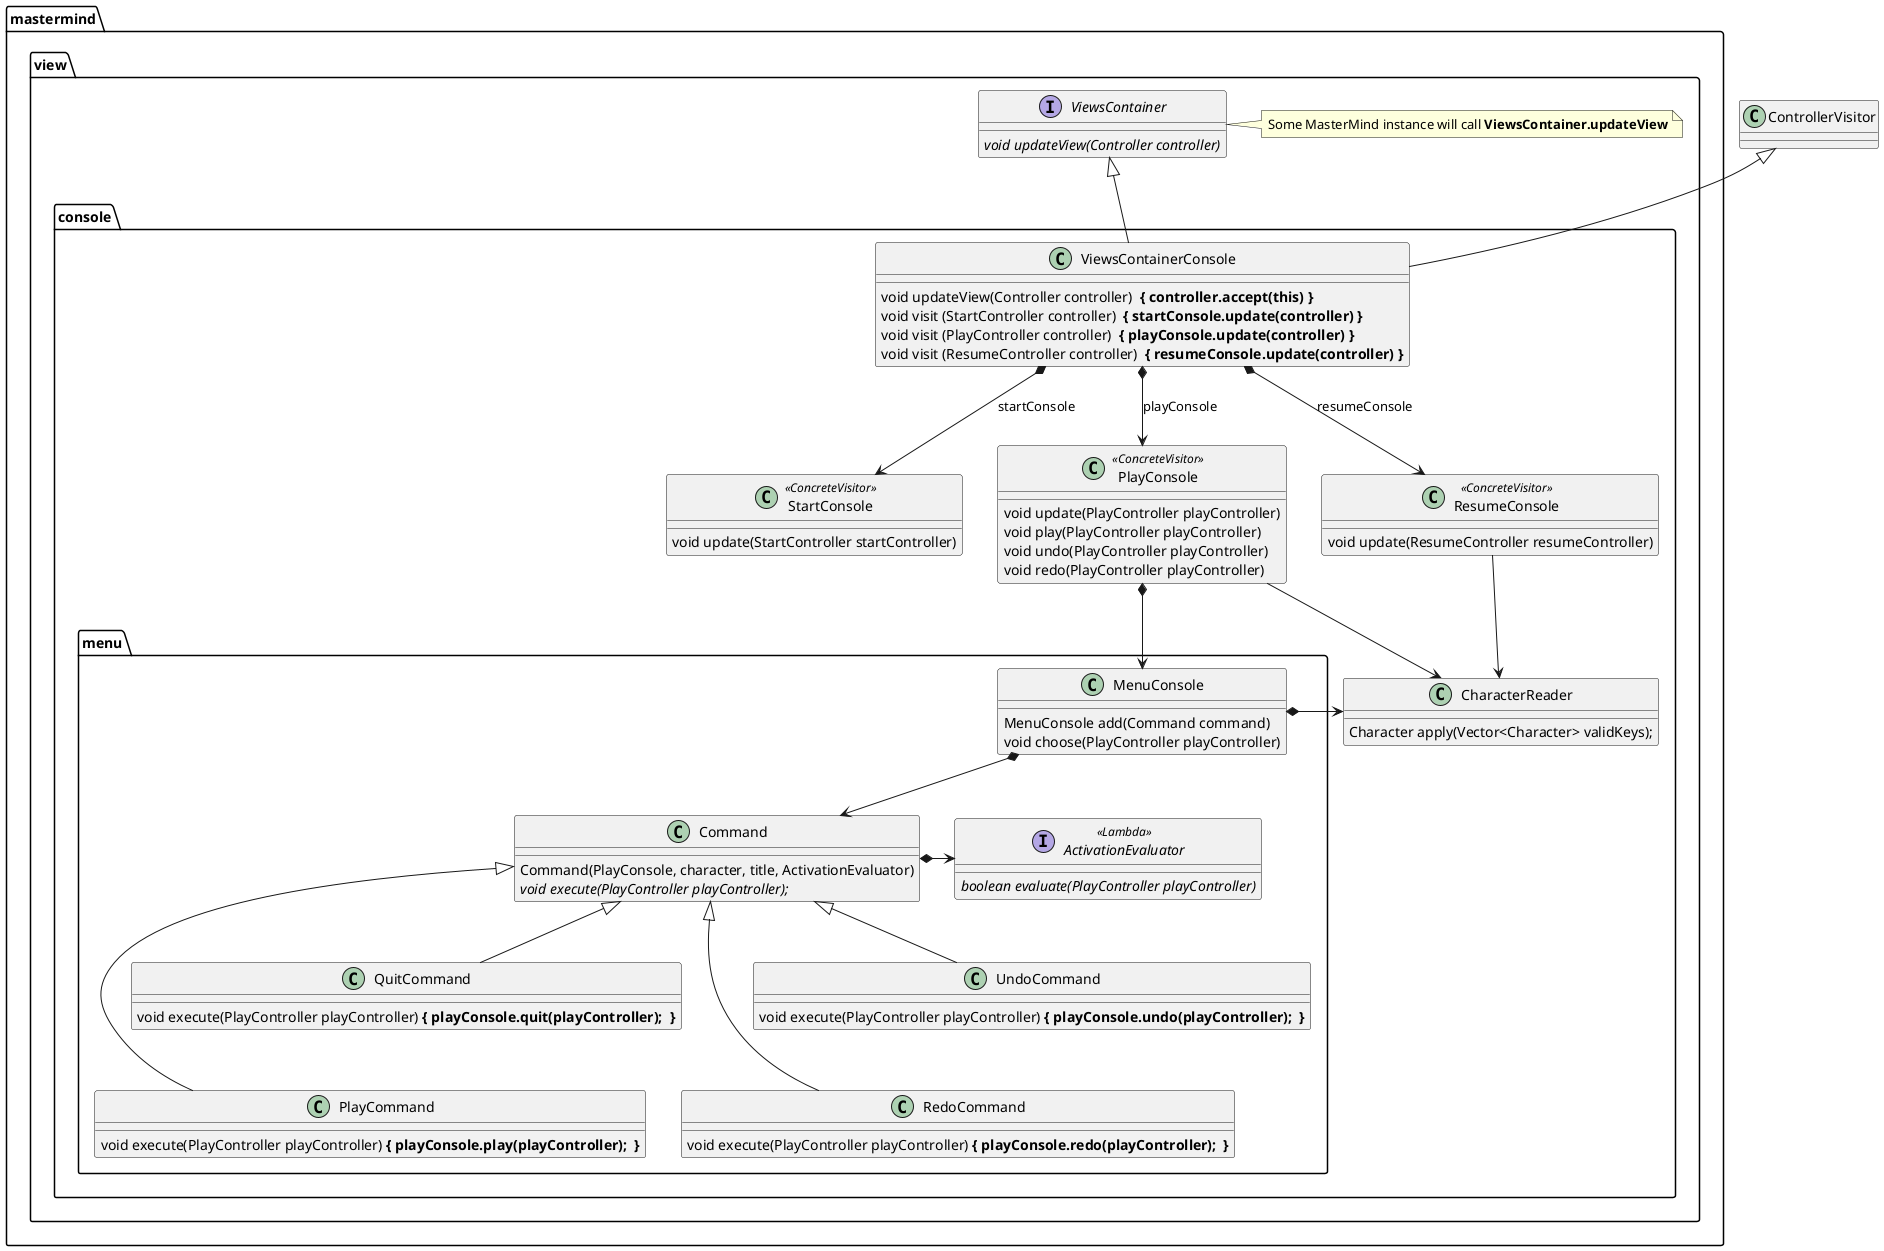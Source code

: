 @startuml

package mastermind.view {
interface ViewsContainer {
   {abstract} void updateView(Controller controller)
}
note right: Some MasterMind instance will call <b>ViewsContainer.updateView</b>
}

package mastermind.view.console {
   class CharacterReader {
       Character apply(Vector<Character> validKeys);
   }

   class ViewsContainerConsole {
       void updateView(Controller controller) <b> { controller.accept(this) }</b>
       void visit (StartController controller) <b> { startConsole.update(controller) }</b>
       void visit (PlayController controller) <b> { playConsole.update(controller) }</b>
       void visit (ResumeController controller) <b> { resumeConsole.update(controller) }</b>
   }

   class StartConsole <<ConcreteVisitor>> {
       void update(StartController startController)
   }
   class PlayConsole <<ConcreteVisitor>> {
       void update(PlayController playController)
       void play(PlayController playController)
       void undo(PlayController playController)
       void redo(PlayController playController)
   }
   class ResumeConsole <<ConcreteVisitor>> {
       void update(ResumeController resumeController)
   }

   namespace mastermind.view.console.menu {
      interface ActivationEvaluator <<Lambda>>{
         {abstract} boolean evaluate(PlayController playController)
      }

      class MenuConsole {
         MenuConsole add(Command command)
         void choose(PlayController playController)
      }
      class Command {
         Command(PlayConsole, character, title, ActivationEvaluator)
         {abstract} void execute(PlayController playController);
      }

      MenuConsole *--> Command

      Command *-right-> ActivationEvaluator
      Command <|--- PlayCommand
      Command <|-- QuitCommand
      Command <|--- RedoCommand
      Command <|-- UndoCommand

      class PlayCommand {
         void execute(PlayController playController) <b>{ playConsole.play(playController);  }</b>
      }

      class QuitCommand {
         void execute(PlayController playController) <b>{ playConsole.quit(playController);  }</b>
      }

      class RedoCommand {
         void execute(PlayController playController) <b>{ playConsole.redo(playController);  }</b>
      }

      class UndoCommand {
         void execute(PlayController playController) <b>{ playConsole.undo(playController);  }</b>
      }
   }

   mastermind.view.console.menu.MenuConsole *-left-> CharacterReader

   PlayConsole *--> mastermind.view.console.menu.MenuConsole
}

ViewsContainer <|-- ViewsContainerConsole
ControllerVisitor <|-- ViewsContainerConsole

ViewsContainerConsole *--> StartConsole : startConsole
ViewsContainerConsole *--> PlayConsole : playConsole
ViewsContainerConsole *--> ResumeConsole : resumeConsole

PlayConsole --> CharacterReader
ResumeConsole --> CharacterReader

@enduml




